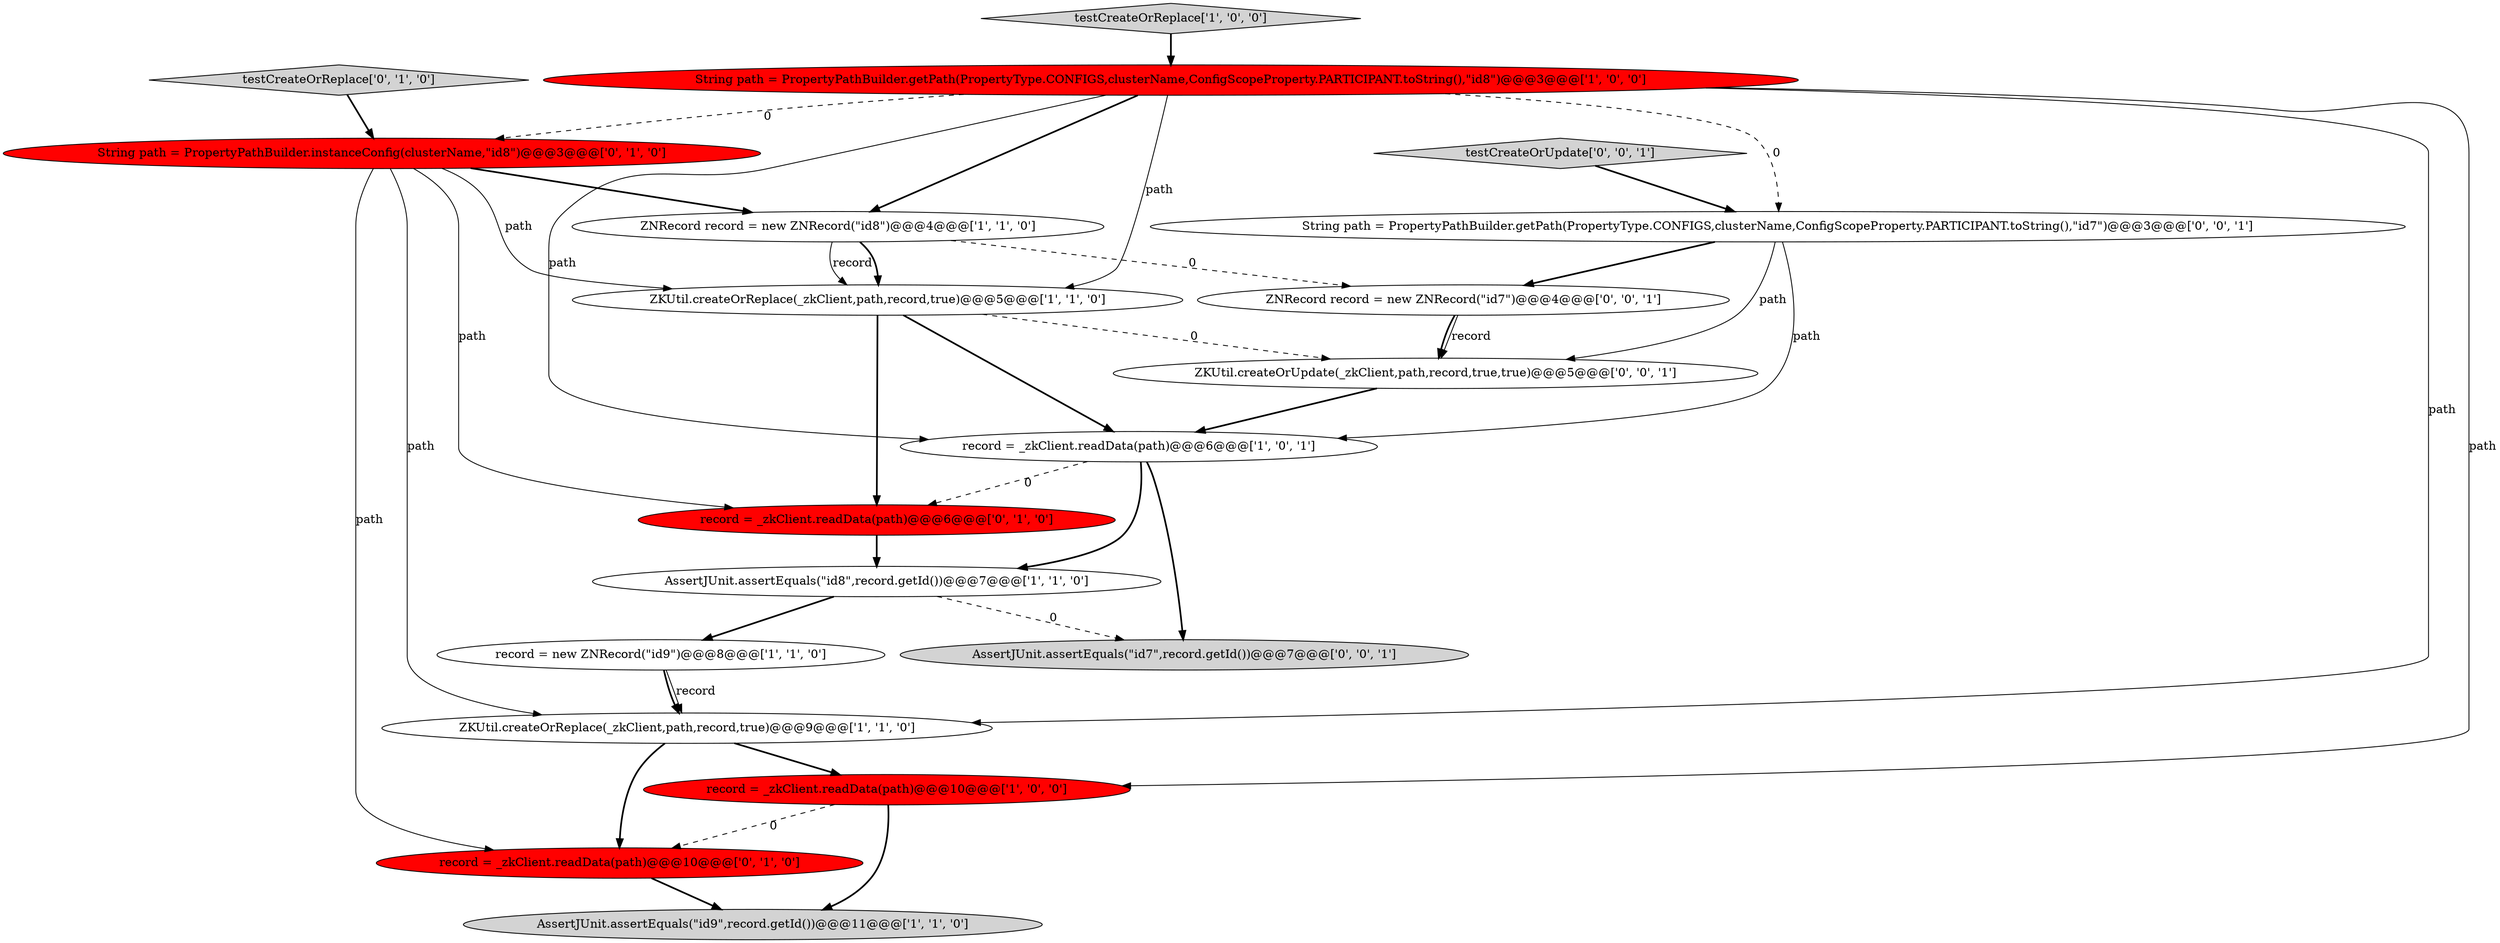 digraph {
3 [style = filled, label = "testCreateOrReplace['1', '0', '0']", fillcolor = lightgray, shape = diamond image = "AAA0AAABBB1BBB"];
15 [style = filled, label = "ZKUtil.createOrUpdate(_zkClient,path,record,true,true)@@@5@@@['0', '0', '1']", fillcolor = white, shape = ellipse image = "AAA0AAABBB3BBB"];
7 [style = filled, label = "String path = PropertyPathBuilder.getPath(PropertyType.CONFIGS,clusterName,ConfigScopeProperty.PARTICIPANT.toString(),\"id8\")@@@3@@@['1', '0', '0']", fillcolor = red, shape = ellipse image = "AAA1AAABBB1BBB"];
9 [style = filled, label = "record = new ZNRecord(\"id9\")@@@8@@@['1', '1', '0']", fillcolor = white, shape = ellipse image = "AAA0AAABBB1BBB"];
17 [style = filled, label = "String path = PropertyPathBuilder.getPath(PropertyType.CONFIGS,clusterName,ConfigScopeProperty.PARTICIPANT.toString(),\"id7\")@@@3@@@['0', '0', '1']", fillcolor = white, shape = ellipse image = "AAA0AAABBB3BBB"];
5 [style = filled, label = "AssertJUnit.assertEquals(\"id9\",record.getId())@@@11@@@['1', '1', '0']", fillcolor = lightgray, shape = ellipse image = "AAA0AAABBB1BBB"];
16 [style = filled, label = "testCreateOrUpdate['0', '0', '1']", fillcolor = lightgray, shape = diamond image = "AAA0AAABBB3BBB"];
10 [style = filled, label = "record = _zkClient.readData(path)@@@6@@@['0', '1', '0']", fillcolor = red, shape = ellipse image = "AAA1AAABBB2BBB"];
6 [style = filled, label = "AssertJUnit.assertEquals(\"id8\",record.getId())@@@7@@@['1', '1', '0']", fillcolor = white, shape = ellipse image = "AAA0AAABBB1BBB"];
12 [style = filled, label = "String path = PropertyPathBuilder.instanceConfig(clusterName,\"id8\")@@@3@@@['0', '1', '0']", fillcolor = red, shape = ellipse image = "AAA1AAABBB2BBB"];
0 [style = filled, label = "record = _zkClient.readData(path)@@@10@@@['1', '0', '0']", fillcolor = red, shape = ellipse image = "AAA1AAABBB1BBB"];
14 [style = filled, label = "AssertJUnit.assertEquals(\"id7\",record.getId())@@@7@@@['0', '0', '1']", fillcolor = lightgray, shape = ellipse image = "AAA0AAABBB3BBB"];
18 [style = filled, label = "ZNRecord record = new ZNRecord(\"id7\")@@@4@@@['0', '0', '1']", fillcolor = white, shape = ellipse image = "AAA0AAABBB3BBB"];
2 [style = filled, label = "ZKUtil.createOrReplace(_zkClient,path,record,true)@@@9@@@['1', '1', '0']", fillcolor = white, shape = ellipse image = "AAA0AAABBB1BBB"];
8 [style = filled, label = "ZKUtil.createOrReplace(_zkClient,path,record,true)@@@5@@@['1', '1', '0']", fillcolor = white, shape = ellipse image = "AAA0AAABBB1BBB"];
1 [style = filled, label = "record = _zkClient.readData(path)@@@6@@@['1', '0', '1']", fillcolor = white, shape = ellipse image = "AAA0AAABBB1BBB"];
13 [style = filled, label = "record = _zkClient.readData(path)@@@10@@@['0', '1', '0']", fillcolor = red, shape = ellipse image = "AAA1AAABBB2BBB"];
11 [style = filled, label = "testCreateOrReplace['0', '1', '0']", fillcolor = lightgray, shape = diamond image = "AAA0AAABBB2BBB"];
4 [style = filled, label = "ZNRecord record = new ZNRecord(\"id8\")@@@4@@@['1', '1', '0']", fillcolor = white, shape = ellipse image = "AAA0AAABBB1BBB"];
4->18 [style = dashed, label="0"];
8->10 [style = bold, label=""];
17->1 [style = solid, label="path"];
7->1 [style = solid, label="path"];
9->2 [style = bold, label=""];
7->17 [style = dashed, label="0"];
12->2 [style = solid, label="path"];
8->15 [style = dashed, label="0"];
12->10 [style = solid, label="path"];
18->15 [style = bold, label=""];
7->0 [style = solid, label="path"];
11->12 [style = bold, label=""];
1->10 [style = dashed, label="0"];
7->4 [style = bold, label=""];
16->17 [style = bold, label=""];
6->14 [style = dashed, label="0"];
10->6 [style = bold, label=""];
9->2 [style = solid, label="record"];
7->8 [style = solid, label="path"];
2->13 [style = bold, label=""];
4->8 [style = solid, label="record"];
8->1 [style = bold, label=""];
12->8 [style = solid, label="path"];
2->0 [style = bold, label=""];
1->6 [style = bold, label=""];
17->15 [style = solid, label="path"];
12->4 [style = bold, label=""];
3->7 [style = bold, label=""];
18->15 [style = solid, label="record"];
0->13 [style = dashed, label="0"];
7->2 [style = solid, label="path"];
13->5 [style = bold, label=""];
7->12 [style = dashed, label="0"];
4->8 [style = bold, label=""];
1->14 [style = bold, label=""];
6->9 [style = bold, label=""];
12->13 [style = solid, label="path"];
17->18 [style = bold, label=""];
0->5 [style = bold, label=""];
15->1 [style = bold, label=""];
}
